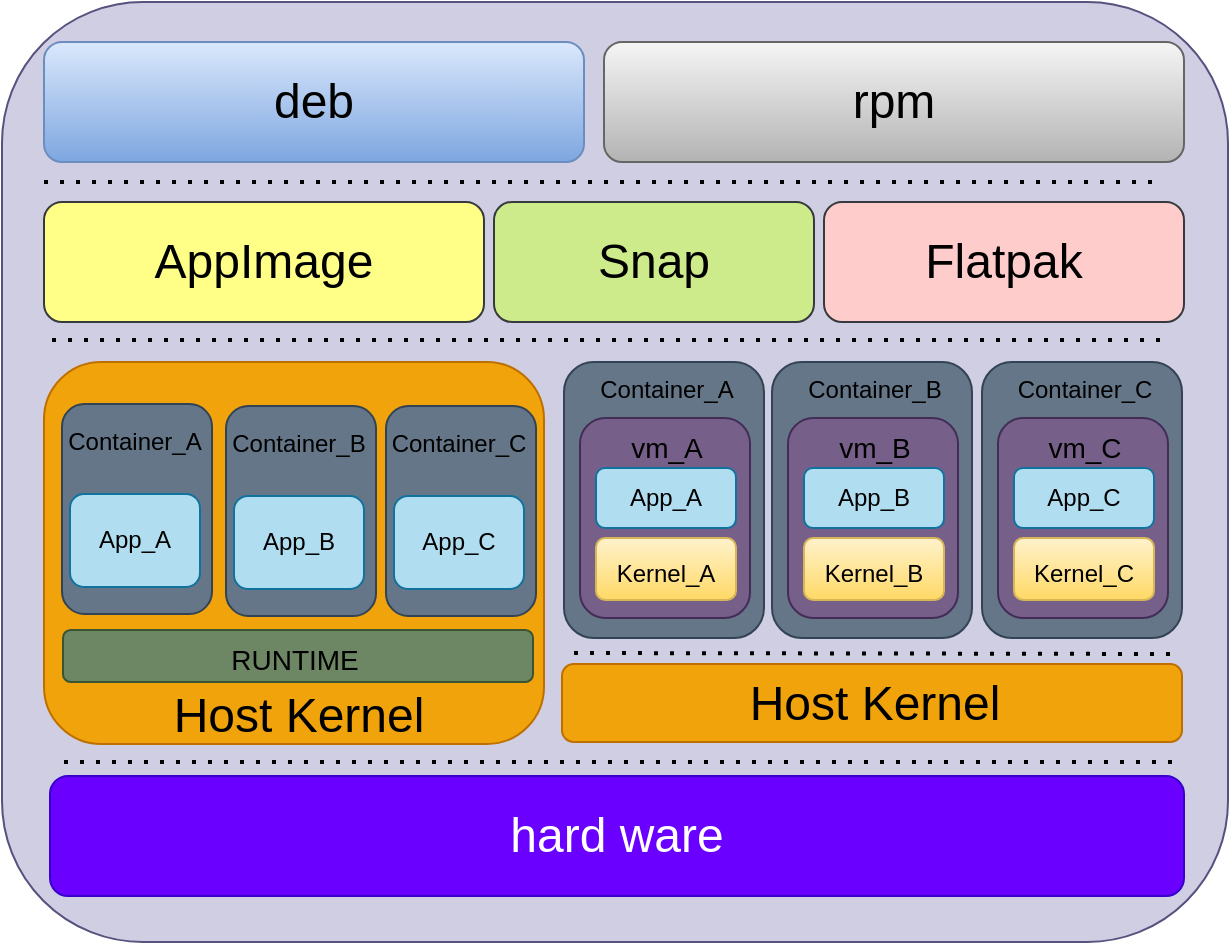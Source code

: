 <mxfile version="15.8.6" type="github">
  <diagram id="LLvNDj1ePx9aVNE7Bvmo" name="第 1 页">
    <mxGraphModel dx="1422" dy="748" grid="1" gridSize="10" guides="1" tooltips="1" connect="1" arrows="1" fold="1" page="1" pageScale="1" pageWidth="1100" pageHeight="850" math="0" shadow="0">
      <root>
        <mxCell id="0" />
        <mxCell id="1" parent="0" />
        <mxCell id="P67MLpcEnFjz25ukkOxf-96" value="" style="rounded=1;whiteSpace=wrap;html=1;fontSize=14;fillColor=#d0cee2;strokeColor=#56517e;" vertex="1" parent="1">
          <mxGeometry x="329" y="210" width="613" height="470" as="geometry" />
        </mxCell>
        <mxCell id="P67MLpcEnFjz25ukkOxf-60" value="" style="rounded=1;whiteSpace=wrap;html=1;fontSize=24;fontColor=#000000;strokeColor=#BD7000;fillColor=#f0a30a;" vertex="1" parent="1">
          <mxGeometry x="350" y="390" width="250" height="191" as="geometry" />
        </mxCell>
        <mxCell id="P67MLpcEnFjz25ukkOxf-28" value="" style="rounded=1;whiteSpace=wrap;html=1;fontSize=24;fillColor=#f0a30a;fontColor=#000000;strokeColor=#BD7000;" vertex="1" parent="1">
          <mxGeometry x="609" y="541" width="310" height="39" as="geometry" />
        </mxCell>
        <mxCell id="P67MLpcEnFjz25ukkOxf-1" value="&lt;font style=&quot;font-size: 24px&quot;&gt;deb&lt;/font&gt;" style="rounded=1;whiteSpace=wrap;html=1;fillColor=#dae8fc;gradientColor=#7ea6e0;strokeColor=#6c8ebf;" vertex="1" parent="1">
          <mxGeometry x="350" y="230" width="270" height="60" as="geometry" />
        </mxCell>
        <mxCell id="P67MLpcEnFjz25ukkOxf-2" value="rpm" style="rounded=1;whiteSpace=wrap;html=1;fontSize=24;fillColor=#f5f5f5;gradientColor=#b3b3b3;strokeColor=#666666;" vertex="1" parent="1">
          <mxGeometry x="630" y="230" width="290" height="60" as="geometry" />
        </mxCell>
        <mxCell id="P67MLpcEnFjz25ukkOxf-4" value="AppImage" style="rounded=1;whiteSpace=wrap;html=1;fontSize=24;fillColor=#ffff88;strokeColor=#36393d;" vertex="1" parent="1">
          <mxGeometry x="350" y="310" width="220" height="60" as="geometry" />
        </mxCell>
        <mxCell id="P67MLpcEnFjz25ukkOxf-5" value="Snap" style="rounded=1;whiteSpace=wrap;html=1;fontSize=24;fillColor=#cdeb8b;strokeColor=#36393d;" vertex="1" parent="1">
          <mxGeometry x="575" y="310" width="160" height="60" as="geometry" />
        </mxCell>
        <mxCell id="P67MLpcEnFjz25ukkOxf-6" value="Flatpak" style="rounded=1;whiteSpace=wrap;html=1;fontSize=24;fillColor=#ffcccc;strokeColor=#36393d;" vertex="1" parent="1">
          <mxGeometry x="740" y="310" width="180" height="60" as="geometry" />
        </mxCell>
        <mxCell id="P67MLpcEnFjz25ukkOxf-8" value="" style="endArrow=none;dashed=1;html=1;dashPattern=1 3;strokeWidth=2;rounded=0;fontSize=24;" edge="1" parent="1">
          <mxGeometry width="50" height="50" relative="1" as="geometry">
            <mxPoint x="354" y="379" as="sourcePoint" />
            <mxPoint x="914" y="379" as="targetPoint" />
          </mxGeometry>
        </mxCell>
        <mxCell id="P67MLpcEnFjz25ukkOxf-12" value="hard ware" style="rounded=1;whiteSpace=wrap;html=1;fontSize=24;fillColor=#6a00ff;fontColor=#ffffff;strokeColor=#3700CC;" vertex="1" parent="1">
          <mxGeometry x="353" y="597" width="567" height="60" as="geometry" />
        </mxCell>
        <mxCell id="P67MLpcEnFjz25ukkOxf-15" value="&lt;font style=&quot;font-size: 24px&quot;&gt;Host Kernel&lt;/font&gt;" style="text;html=1;resizable=0;autosize=1;align=center;verticalAlign=middle;points=[];fillColor=none;strokeColor=none;rounded=0;fontSize=12;" vertex="1" parent="1">
          <mxGeometry x="407" y="557" width="140" height="20" as="geometry" />
        </mxCell>
        <mxCell id="P67MLpcEnFjz25ukkOxf-29" value="&lt;font style=&quot;font-size: 24px&quot;&gt;Host Kernel&lt;/font&gt;" style="text;html=1;resizable=0;autosize=1;align=center;verticalAlign=middle;points=[];fillColor=none;strokeColor=none;rounded=0;fontSize=12;" vertex="1" parent="1">
          <mxGeometry x="695" y="550.5" width="140" height="20" as="geometry" />
        </mxCell>
        <mxCell id="P67MLpcEnFjz25ukkOxf-45" value="" style="group" vertex="1" connectable="0" parent="1">
          <mxGeometry x="355" y="396" width="80" height="120" as="geometry" />
        </mxCell>
        <mxCell id="P67MLpcEnFjz25ukkOxf-9" value="" style="rounded=1;whiteSpace=wrap;html=1;fontSize=24;fillColor=#647687;fontColor=#ffffff;strokeColor=#314354;" vertex="1" parent="P67MLpcEnFjz25ukkOxf-45">
          <mxGeometry x="4" y="15.0" width="75" height="105.0" as="geometry" />
        </mxCell>
        <mxCell id="P67MLpcEnFjz25ukkOxf-16" value="&lt;font style=&quot;font-size: 12px&quot;&gt;Container_A&lt;/font&gt;" style="text;html=1;resizable=0;autosize=1;align=center;verticalAlign=middle;points=[];fillColor=none;strokeColor=none;rounded=0;fontSize=24;" vertex="1" parent="P67MLpcEnFjz25ukkOxf-45">
          <mxGeometry y="10" width="80" height="40" as="geometry" />
        </mxCell>
        <mxCell id="P67MLpcEnFjz25ukkOxf-40" value="App_A" style="rounded=1;whiteSpace=wrap;html=1;fontSize=12;fillColor=#b1ddf0;strokeColor=#10739e;" vertex="1" parent="P67MLpcEnFjz25ukkOxf-45">
          <mxGeometry x="8" y="60" width="65" height="46.5" as="geometry" />
        </mxCell>
        <mxCell id="P67MLpcEnFjz25ukkOxf-67" value="" style="group" vertex="1" connectable="0" parent="1">
          <mxGeometry x="610" y="380" width="100" height="148" as="geometry" />
        </mxCell>
        <mxCell id="P67MLpcEnFjz25ukkOxf-65" value="" style="rounded=1;whiteSpace=wrap;html=1;fontSize=24;strokeColor=#314354;fillColor=#647687;fontColor=#ffffff;" vertex="1" parent="P67MLpcEnFjz25ukkOxf-67">
          <mxGeometry y="10" width="100" height="138" as="geometry" />
        </mxCell>
        <mxCell id="P67MLpcEnFjz25ukkOxf-32" value="" style="rounded=1;whiteSpace=wrap;html=1;fontSize=24;fillColor=#76608a;fontColor=#ffffff;strokeColor=#432D57;" vertex="1" parent="P67MLpcEnFjz25ukkOxf-67">
          <mxGeometry x="8" y="38" width="85" height="100" as="geometry" />
        </mxCell>
        <mxCell id="P67MLpcEnFjz25ukkOxf-34" value="&lt;font style=&quot;font-size: 14px&quot;&gt;vm_A&lt;/font&gt;" style="text;html=1;resizable=0;autosize=1;align=center;verticalAlign=middle;points=[];fillColor=none;strokeColor=none;rounded=0;fontSize=24;" vertex="1" parent="P67MLpcEnFjz25ukkOxf-67">
          <mxGeometry x="25.5" y="30" width="50" height="40" as="geometry" />
        </mxCell>
        <mxCell id="P67MLpcEnFjz25ukkOxf-35" value="&lt;font style=&quot;font-size: 12px&quot;&gt;Kernel_A&lt;/font&gt;" style="rounded=1;whiteSpace=wrap;html=1;fontSize=18;fillColor=#fff2cc;strokeColor=#d6b656;gradientColor=#ffd966;" vertex="1" parent="P67MLpcEnFjz25ukkOxf-67">
          <mxGeometry x="16" y="98" width="70" height="31" as="geometry" />
        </mxCell>
        <mxCell id="P67MLpcEnFjz25ukkOxf-36" value="App_A" style="rounded=1;whiteSpace=wrap;html=1;fontSize=12;fillColor=#b1ddf0;strokeColor=#10739e;" vertex="1" parent="P67MLpcEnFjz25ukkOxf-67">
          <mxGeometry x="16" y="63" width="70" height="30" as="geometry" />
        </mxCell>
        <mxCell id="P67MLpcEnFjz25ukkOxf-66" value="&lt;span style=&quot;font-size: 12px&quot;&gt;Container_A&lt;/span&gt;" style="text;html=1;resizable=0;autosize=1;align=center;verticalAlign=middle;points=[];fillColor=none;strokeColor=none;rounded=0;fontSize=24;fontColor=#000000;" vertex="1" parent="P67MLpcEnFjz25ukkOxf-67">
          <mxGeometry x="10.5" width="80" height="40" as="geometry" />
        </mxCell>
        <mxCell id="P67MLpcEnFjz25ukkOxf-68" value="" style="group" vertex="1" connectable="0" parent="1">
          <mxGeometry x="819" y="380" width="100" height="148" as="geometry" />
        </mxCell>
        <mxCell id="P67MLpcEnFjz25ukkOxf-69" value="" style="rounded=1;whiteSpace=wrap;html=1;fontSize=24;strokeColor=#314354;fillColor=#647687;fontColor=#ffffff;" vertex="1" parent="P67MLpcEnFjz25ukkOxf-68">
          <mxGeometry y="10" width="100" height="138" as="geometry" />
        </mxCell>
        <mxCell id="P67MLpcEnFjz25ukkOxf-70" value="" style="rounded=1;whiteSpace=wrap;html=1;fontSize=24;fillColor=#76608a;fontColor=#ffffff;strokeColor=#432D57;" vertex="1" parent="P67MLpcEnFjz25ukkOxf-68">
          <mxGeometry x="8" y="38" width="85" height="100" as="geometry" />
        </mxCell>
        <mxCell id="P67MLpcEnFjz25ukkOxf-71" value="&lt;font style=&quot;font-size: 14px&quot;&gt;vm_C&lt;/font&gt;" style="text;html=1;resizable=0;autosize=1;align=center;verticalAlign=middle;points=[];fillColor=none;strokeColor=none;rounded=0;fontSize=24;" vertex="1" parent="P67MLpcEnFjz25ukkOxf-68">
          <mxGeometry x="25.5" y="30" width="50" height="40" as="geometry" />
        </mxCell>
        <mxCell id="P67MLpcEnFjz25ukkOxf-72" value="&lt;font style=&quot;font-size: 12px&quot;&gt;Kernel_C&lt;/font&gt;" style="rounded=1;whiteSpace=wrap;html=1;fontSize=18;fillColor=#fff2cc;strokeColor=#d6b656;gradientColor=#ffd966;" vertex="1" parent="P67MLpcEnFjz25ukkOxf-68">
          <mxGeometry x="16" y="98" width="70" height="31" as="geometry" />
        </mxCell>
        <mxCell id="P67MLpcEnFjz25ukkOxf-73" value="App_C" style="rounded=1;whiteSpace=wrap;html=1;fontSize=12;fillColor=#b1ddf0;strokeColor=#10739e;" vertex="1" parent="P67MLpcEnFjz25ukkOxf-68">
          <mxGeometry x="16" y="63" width="70" height="30" as="geometry" />
        </mxCell>
        <mxCell id="P67MLpcEnFjz25ukkOxf-74" value="&lt;span style=&quot;font-size: 12px&quot;&gt;Container_C&lt;/span&gt;" style="text;html=1;resizable=0;autosize=1;align=center;verticalAlign=middle;points=[];fillColor=none;strokeColor=none;rounded=0;fontSize=24;fontColor=#000000;" vertex="1" parent="P67MLpcEnFjz25ukkOxf-68">
          <mxGeometry x="10.5" width="80" height="40" as="geometry" />
        </mxCell>
        <mxCell id="P67MLpcEnFjz25ukkOxf-75" value="" style="group" vertex="1" connectable="0" parent="1">
          <mxGeometry x="714" y="380" width="100" height="148" as="geometry" />
        </mxCell>
        <mxCell id="P67MLpcEnFjz25ukkOxf-76" value="" style="rounded=1;whiteSpace=wrap;html=1;fontSize=24;strokeColor=#314354;fillColor=#647687;fontColor=#ffffff;" vertex="1" parent="P67MLpcEnFjz25ukkOxf-75">
          <mxGeometry y="10" width="100" height="138" as="geometry" />
        </mxCell>
        <mxCell id="P67MLpcEnFjz25ukkOxf-77" value="" style="rounded=1;whiteSpace=wrap;html=1;fontSize=24;fillColor=#76608a;fontColor=#ffffff;strokeColor=#432D57;" vertex="1" parent="P67MLpcEnFjz25ukkOxf-75">
          <mxGeometry x="8" y="38" width="85" height="100" as="geometry" />
        </mxCell>
        <mxCell id="P67MLpcEnFjz25ukkOxf-78" value="&lt;font style=&quot;font-size: 14px&quot;&gt;vm_B&lt;/font&gt;" style="text;html=1;resizable=0;autosize=1;align=center;verticalAlign=middle;points=[];fillColor=none;strokeColor=none;rounded=0;fontSize=24;" vertex="1" parent="P67MLpcEnFjz25ukkOxf-75">
          <mxGeometry x="25.5" y="30" width="50" height="40" as="geometry" />
        </mxCell>
        <mxCell id="P67MLpcEnFjz25ukkOxf-79" value="&lt;font style=&quot;font-size: 12px&quot;&gt;Kernel_B&lt;/font&gt;" style="rounded=1;whiteSpace=wrap;html=1;fontSize=18;fillColor=#fff2cc;strokeColor=#d6b656;gradientColor=#ffd966;" vertex="1" parent="P67MLpcEnFjz25ukkOxf-75">
          <mxGeometry x="16" y="98" width="70" height="31" as="geometry" />
        </mxCell>
        <mxCell id="P67MLpcEnFjz25ukkOxf-80" value="App_B" style="rounded=1;whiteSpace=wrap;html=1;fontSize=12;fillColor=#b1ddf0;strokeColor=#10739e;" vertex="1" parent="P67MLpcEnFjz25ukkOxf-75">
          <mxGeometry x="16" y="63" width="70" height="30" as="geometry" />
        </mxCell>
        <mxCell id="P67MLpcEnFjz25ukkOxf-81" value="&lt;span style=&quot;font-size: 12px&quot;&gt;Container_B&lt;/span&gt;" style="text;html=1;resizable=0;autosize=1;align=center;verticalAlign=middle;points=[];fillColor=none;strokeColor=none;rounded=0;fontSize=24;fontColor=#000000;" vertex="1" parent="P67MLpcEnFjz25ukkOxf-75">
          <mxGeometry x="10.5" width="80" height="40" as="geometry" />
        </mxCell>
        <mxCell id="P67MLpcEnFjz25ukkOxf-83" value="" style="group" vertex="1" connectable="0" parent="1">
          <mxGeometry x="437" y="397" width="80" height="120" as="geometry" />
        </mxCell>
        <mxCell id="P67MLpcEnFjz25ukkOxf-84" value="" style="rounded=1;whiteSpace=wrap;html=1;fontSize=24;fillColor=#647687;fontColor=#ffffff;strokeColor=#314354;" vertex="1" parent="P67MLpcEnFjz25ukkOxf-83">
          <mxGeometry x="4" y="15.0" width="75" height="105.0" as="geometry" />
        </mxCell>
        <mxCell id="P67MLpcEnFjz25ukkOxf-85" value="&lt;font style=&quot;font-size: 12px&quot;&gt;Container_B&lt;/font&gt;" style="text;html=1;resizable=0;autosize=1;align=center;verticalAlign=middle;points=[];fillColor=none;strokeColor=none;rounded=0;fontSize=24;" vertex="1" parent="P67MLpcEnFjz25ukkOxf-83">
          <mxGeometry y="10" width="80" height="40" as="geometry" />
        </mxCell>
        <mxCell id="P67MLpcEnFjz25ukkOxf-86" value="App_B" style="rounded=1;whiteSpace=wrap;html=1;fontSize=12;fillColor=#b1ddf0;strokeColor=#10739e;" vertex="1" parent="P67MLpcEnFjz25ukkOxf-83">
          <mxGeometry x="8" y="60" width="65" height="46.5" as="geometry" />
        </mxCell>
        <mxCell id="P67MLpcEnFjz25ukkOxf-87" value="" style="group" vertex="1" connectable="0" parent="1">
          <mxGeometry x="517" y="397" width="80" height="120" as="geometry" />
        </mxCell>
        <mxCell id="P67MLpcEnFjz25ukkOxf-88" value="" style="rounded=1;whiteSpace=wrap;html=1;fontSize=24;fillColor=#647687;fontColor=#ffffff;strokeColor=#314354;" vertex="1" parent="P67MLpcEnFjz25ukkOxf-87">
          <mxGeometry x="4" y="15.0" width="75" height="105.0" as="geometry" />
        </mxCell>
        <mxCell id="P67MLpcEnFjz25ukkOxf-89" value="&lt;font style=&quot;font-size: 12px&quot;&gt;Container_C&lt;/font&gt;" style="text;html=1;resizable=0;autosize=1;align=center;verticalAlign=middle;points=[];fillColor=none;strokeColor=none;rounded=0;fontSize=24;" vertex="1" parent="P67MLpcEnFjz25ukkOxf-87">
          <mxGeometry y="10" width="80" height="40" as="geometry" />
        </mxCell>
        <mxCell id="P67MLpcEnFjz25ukkOxf-90" value="App_C" style="rounded=1;whiteSpace=wrap;html=1;fontSize=12;fillColor=#b1ddf0;strokeColor=#10739e;" vertex="1" parent="P67MLpcEnFjz25ukkOxf-87">
          <mxGeometry x="8" y="60" width="65" height="46.5" as="geometry" />
        </mxCell>
        <mxCell id="P67MLpcEnFjz25ukkOxf-91" value="" style="endArrow=none;dashed=1;html=1;dashPattern=1 3;strokeWidth=2;rounded=0;fontSize=24;" edge="1" parent="1">
          <mxGeometry width="50" height="50" relative="1" as="geometry">
            <mxPoint x="350" y="300" as="sourcePoint" />
            <mxPoint x="910" y="300" as="targetPoint" />
          </mxGeometry>
        </mxCell>
        <mxCell id="P67MLpcEnFjz25ukkOxf-92" value="" style="endArrow=none;dashed=1;html=1;dashPattern=1 3;strokeWidth=2;rounded=0;fontSize=24;" edge="1" parent="1">
          <mxGeometry width="50" height="50" relative="1" as="geometry">
            <mxPoint x="360" y="590" as="sourcePoint" />
            <mxPoint x="920" y="590" as="targetPoint" />
          </mxGeometry>
        </mxCell>
        <mxCell id="P67MLpcEnFjz25ukkOxf-93" value="" style="rounded=1;whiteSpace=wrap;html=1;fontSize=24;fontColor=#ffffff;strokeColor=#3A5431;fillColor=#6d8764;" vertex="1" parent="1">
          <mxGeometry x="359.5" y="524" width="235" height="26" as="geometry" />
        </mxCell>
        <mxCell id="P67MLpcEnFjz25ukkOxf-94" value="&lt;font style=&quot;font-size: 14px&quot;&gt;RUNTIME&lt;/font&gt;" style="text;html=1;resizable=0;autosize=1;align=center;verticalAlign=middle;points=[];fillColor=none;strokeColor=none;rounded=0;fontSize=24;fontColor=#000000;" vertex="1" parent="1">
          <mxGeometry x="435" y="516" width="80" height="40" as="geometry" />
        </mxCell>
        <mxCell id="P67MLpcEnFjz25ukkOxf-95" value="" style="endArrow=none;dashed=1;html=1;dashPattern=1 3;strokeWidth=2;rounded=0;fontSize=24;" edge="1" parent="1">
          <mxGeometry width="50" height="50" relative="1" as="geometry">
            <mxPoint x="615" y="535.5" as="sourcePoint" />
            <mxPoint x="915" y="536" as="targetPoint" />
          </mxGeometry>
        </mxCell>
      </root>
    </mxGraphModel>
  </diagram>
</mxfile>
